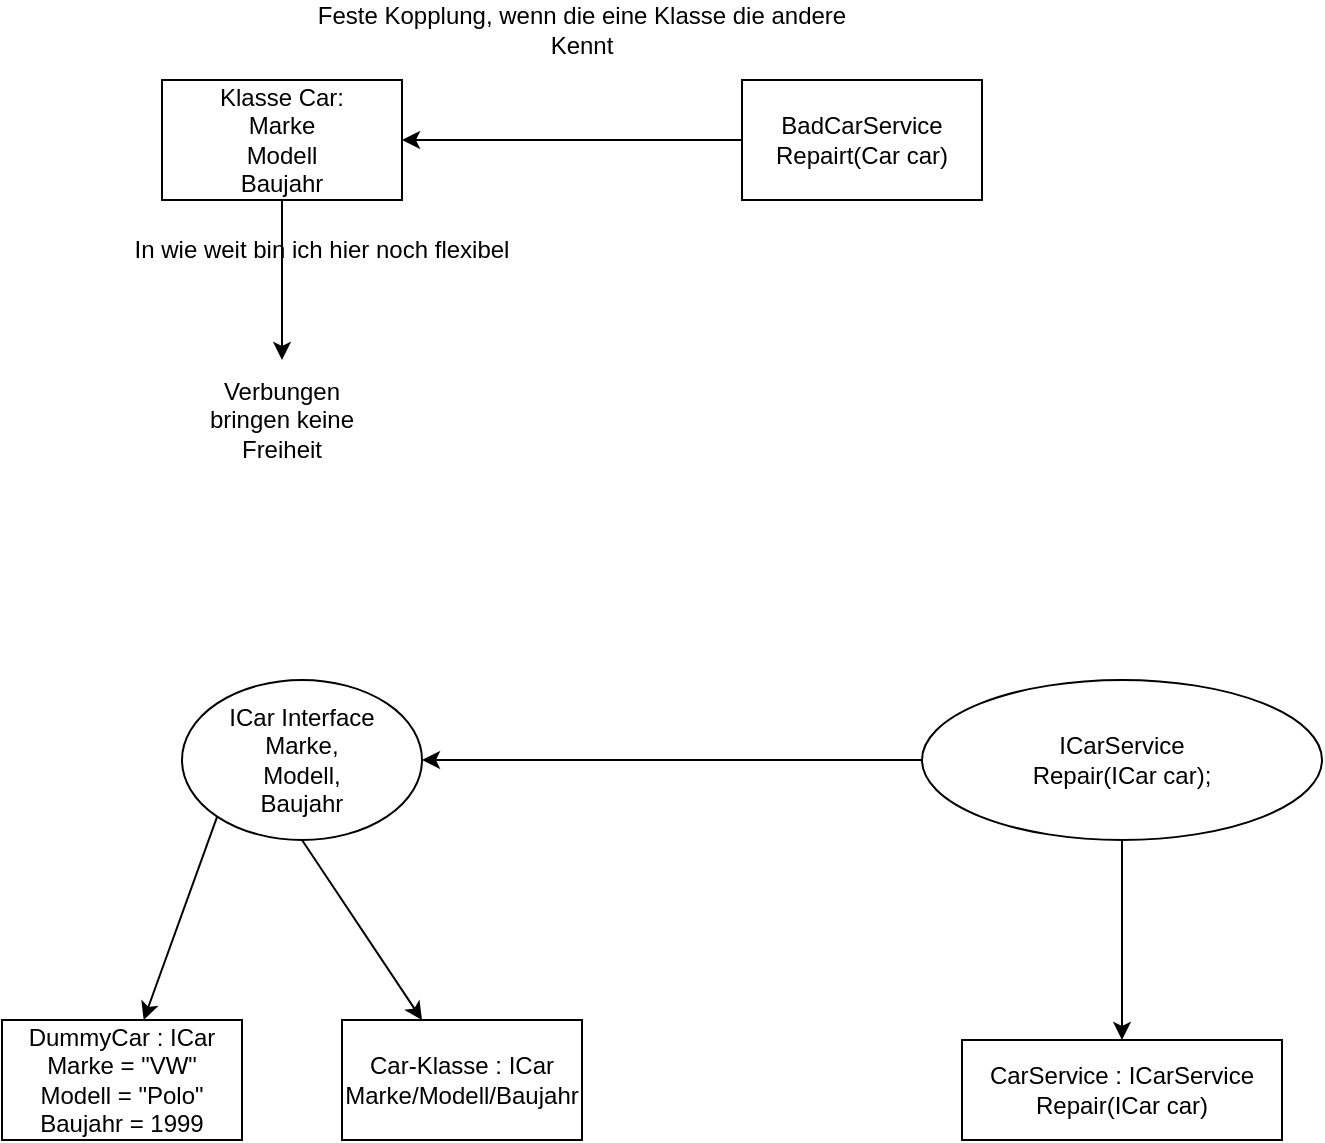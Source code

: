<mxfile version="16.6.1" type="device"><diagram id="eEoUejt09Xgz7u9McZDL" name="Page-1"><mxGraphModel dx="1022" dy="436" grid="1" gridSize="10" guides="1" tooltips="1" connect="1" arrows="1" fold="1" page="1" pageScale="1" pageWidth="827" pageHeight="1169" math="0" shadow="0"><root><mxCell id="0"/><mxCell id="1" parent="0"/><mxCell id="Iyf16CVqlWVSPR1Sv2i9-1" value="BadCarService&lt;br&gt;Repairt(Car car)" style="rounded=0;whiteSpace=wrap;html=1;" vertex="1" parent="1"><mxGeometry x="390" y="40" width="120" height="60" as="geometry"/></mxCell><mxCell id="Iyf16CVqlWVSPR1Sv2i9-2" value="Klasse Car:&lt;br&gt;Marke&lt;br&gt;Modell&lt;br&gt;Baujahr" style="rounded=0;whiteSpace=wrap;html=1;" vertex="1" parent="1"><mxGeometry x="100" y="40" width="120" height="60" as="geometry"/></mxCell><mxCell id="Iyf16CVqlWVSPR1Sv2i9-3" value="" style="endArrow=classic;html=1;rounded=0;exitX=0;exitY=0.5;exitDx=0;exitDy=0;" edge="1" parent="1" source="Iyf16CVqlWVSPR1Sv2i9-1" target="Iyf16CVqlWVSPR1Sv2i9-2"><mxGeometry width="50" height="50" relative="1" as="geometry"><mxPoint x="390" y="200" as="sourcePoint"/><mxPoint x="440" y="150" as="targetPoint"/></mxGeometry></mxCell><mxCell id="Iyf16CVqlWVSPR1Sv2i9-4" value="In wie weit bin ich hier noch flexibel" style="text;html=1;strokeColor=none;fillColor=none;align=center;verticalAlign=middle;whiteSpace=wrap;rounded=0;" vertex="1" parent="1"><mxGeometry x="80" y="110" width="200" height="30" as="geometry"/></mxCell><mxCell id="Iyf16CVqlWVSPR1Sv2i9-5" value="Feste Kopplung, wenn die eine Klasse die andere Kennt" style="text;html=1;strokeColor=none;fillColor=none;align=center;verticalAlign=middle;whiteSpace=wrap;rounded=0;" vertex="1" parent="1"><mxGeometry x="170" width="280" height="30" as="geometry"/></mxCell><mxCell id="Iyf16CVqlWVSPR1Sv2i9-6" value="" style="endArrow=classic;html=1;rounded=0;exitX=0.5;exitY=1;exitDx=0;exitDy=0;" edge="1" parent="1" source="Iyf16CVqlWVSPR1Sv2i9-2" target="Iyf16CVqlWVSPR1Sv2i9-7"><mxGeometry width="50" height="50" relative="1" as="geometry"><mxPoint x="390" y="130" as="sourcePoint"/><mxPoint x="160" y="200" as="targetPoint"/></mxGeometry></mxCell><mxCell id="Iyf16CVqlWVSPR1Sv2i9-7" value="Verbungen bringen keine Freiheit" style="text;html=1;strokeColor=none;fillColor=none;align=center;verticalAlign=middle;whiteSpace=wrap;rounded=0;" vertex="1" parent="1"><mxGeometry x="110" y="180" width="100" height="60" as="geometry"/></mxCell><mxCell id="Iyf16CVqlWVSPR1Sv2i9-9" value="ICar Interface&lt;br&gt;Marke,&lt;br&gt;Modell,&lt;br&gt;Baujahr" style="ellipse;whiteSpace=wrap;html=1;" vertex="1" parent="1"><mxGeometry x="110" y="340" width="120" height="80" as="geometry"/></mxCell><mxCell id="Iyf16CVqlWVSPR1Sv2i9-10" value="" style="endArrow=classic;html=1;rounded=0;exitX=0.5;exitY=1;exitDx=0;exitDy=0;" edge="1" parent="1" source="Iyf16CVqlWVSPR1Sv2i9-9" target="Iyf16CVqlWVSPR1Sv2i9-11"><mxGeometry width="50" height="50" relative="1" as="geometry"><mxPoint x="390" y="500" as="sourcePoint"/><mxPoint x="260" y="500" as="targetPoint"/></mxGeometry></mxCell><mxCell id="Iyf16CVqlWVSPR1Sv2i9-11" value="Car-Klasse : ICar&lt;br&gt;Marke/Modell/Baujahr" style="rounded=0;whiteSpace=wrap;html=1;" vertex="1" parent="1"><mxGeometry x="190" y="510" width="120" height="60" as="geometry"/></mxCell><mxCell id="Iyf16CVqlWVSPR1Sv2i9-12" value="ICarService&lt;br&gt;Repair(ICar car);" style="ellipse;whiteSpace=wrap;html=1;" vertex="1" parent="1"><mxGeometry x="480" y="340" width="200" height="80" as="geometry"/></mxCell><mxCell id="Iyf16CVqlWVSPR1Sv2i9-13" value="" style="endArrow=classic;html=1;rounded=0;exitX=0;exitY=0.5;exitDx=0;exitDy=0;entryX=1;entryY=0.5;entryDx=0;entryDy=0;" edge="1" parent="1" source="Iyf16CVqlWVSPR1Sv2i9-12" target="Iyf16CVqlWVSPR1Sv2i9-9"><mxGeometry width="50" height="50" relative="1" as="geometry"><mxPoint x="390" y="490" as="sourcePoint"/><mxPoint x="440" y="440" as="targetPoint"/></mxGeometry></mxCell><mxCell id="Iyf16CVqlWVSPR1Sv2i9-14" value="CarService : ICarService&lt;br&gt;Repair(ICar car)" style="rounded=0;whiteSpace=wrap;html=1;" vertex="1" parent="1"><mxGeometry x="500" y="520" width="160" height="50" as="geometry"/></mxCell><mxCell id="Iyf16CVqlWVSPR1Sv2i9-15" value="" style="endArrow=classic;html=1;rounded=0;exitX=0.5;exitY=1;exitDx=0;exitDy=0;entryX=0.5;entryY=0;entryDx=0;entryDy=0;" edge="1" parent="1" source="Iyf16CVqlWVSPR1Sv2i9-12" target="Iyf16CVqlWVSPR1Sv2i9-14"><mxGeometry width="50" height="50" relative="1" as="geometry"><mxPoint x="390" y="470" as="sourcePoint"/><mxPoint x="440" y="420" as="targetPoint"/></mxGeometry></mxCell><mxCell id="Iyf16CVqlWVSPR1Sv2i9-16" value="" style="endArrow=classic;html=1;rounded=0;exitX=0;exitY=1;exitDx=0;exitDy=0;" edge="1" parent="1" source="Iyf16CVqlWVSPR1Sv2i9-9" target="Iyf16CVqlWVSPR1Sv2i9-17"><mxGeometry width="50" height="50" relative="1" as="geometry"><mxPoint x="390" y="470" as="sourcePoint"/><mxPoint x="70" y="490" as="targetPoint"/></mxGeometry></mxCell><mxCell id="Iyf16CVqlWVSPR1Sv2i9-17" value="DummyCar : ICar&lt;br&gt;Marke = &quot;VW&quot;&lt;br&gt;Modell = &quot;Polo&quot;&lt;br&gt;Baujahr = 1999" style="rounded=0;whiteSpace=wrap;html=1;" vertex="1" parent="1"><mxGeometry x="20" y="510" width="120" height="60" as="geometry"/></mxCell></root></mxGraphModel></diagram></mxfile>